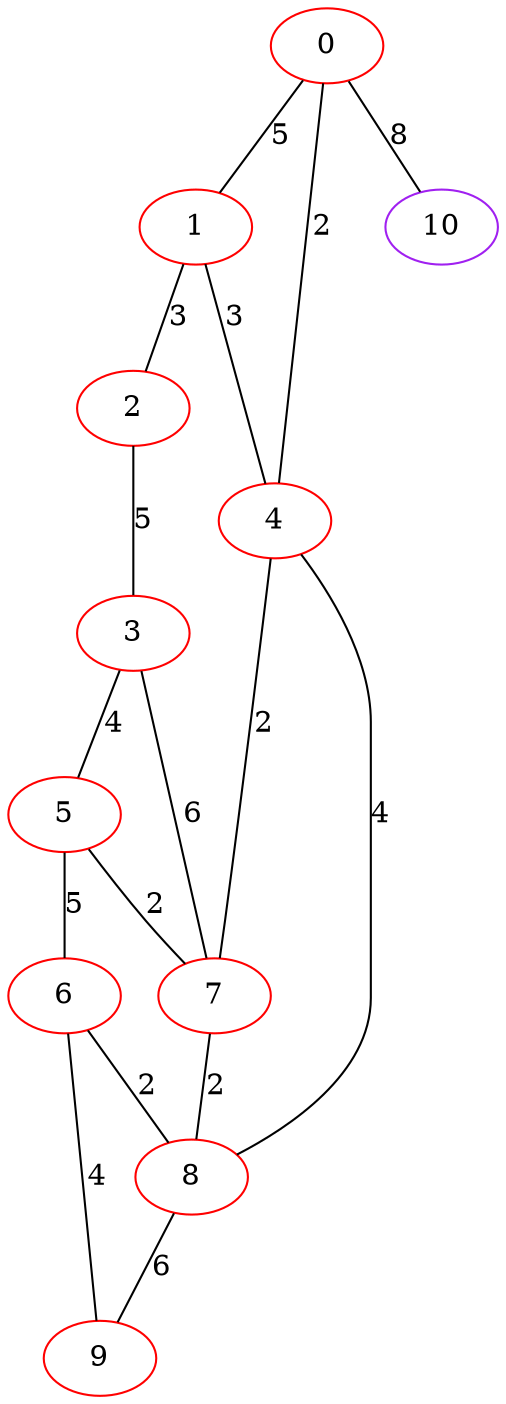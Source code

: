 graph "" {
0 [color=red, weight=1];
1 [color=red, weight=1];
2 [color=red, weight=1];
3 [color=red, weight=1];
4 [color=red, weight=1];
5 [color=red, weight=1];
6 [color=red, weight=1];
7 [color=red, weight=1];
8 [color=red, weight=1];
9 [color=red, weight=1];
10 [color=purple, weight=4];
0 -- 1  [key=0, label=5];
0 -- 10  [key=0, label=8];
0 -- 4  [key=0, label=2];
1 -- 2  [key=0, label=3];
1 -- 4  [key=0, label=3];
2 -- 3  [key=0, label=5];
3 -- 5  [key=0, label=4];
3 -- 7  [key=0, label=6];
4 -- 8  [key=0, label=4];
4 -- 7  [key=0, label=2];
5 -- 6  [key=0, label=5];
5 -- 7  [key=0, label=2];
6 -- 8  [key=0, label=2];
6 -- 9  [key=0, label=4];
7 -- 8  [key=0, label=2];
8 -- 9  [key=0, label=6];
}
